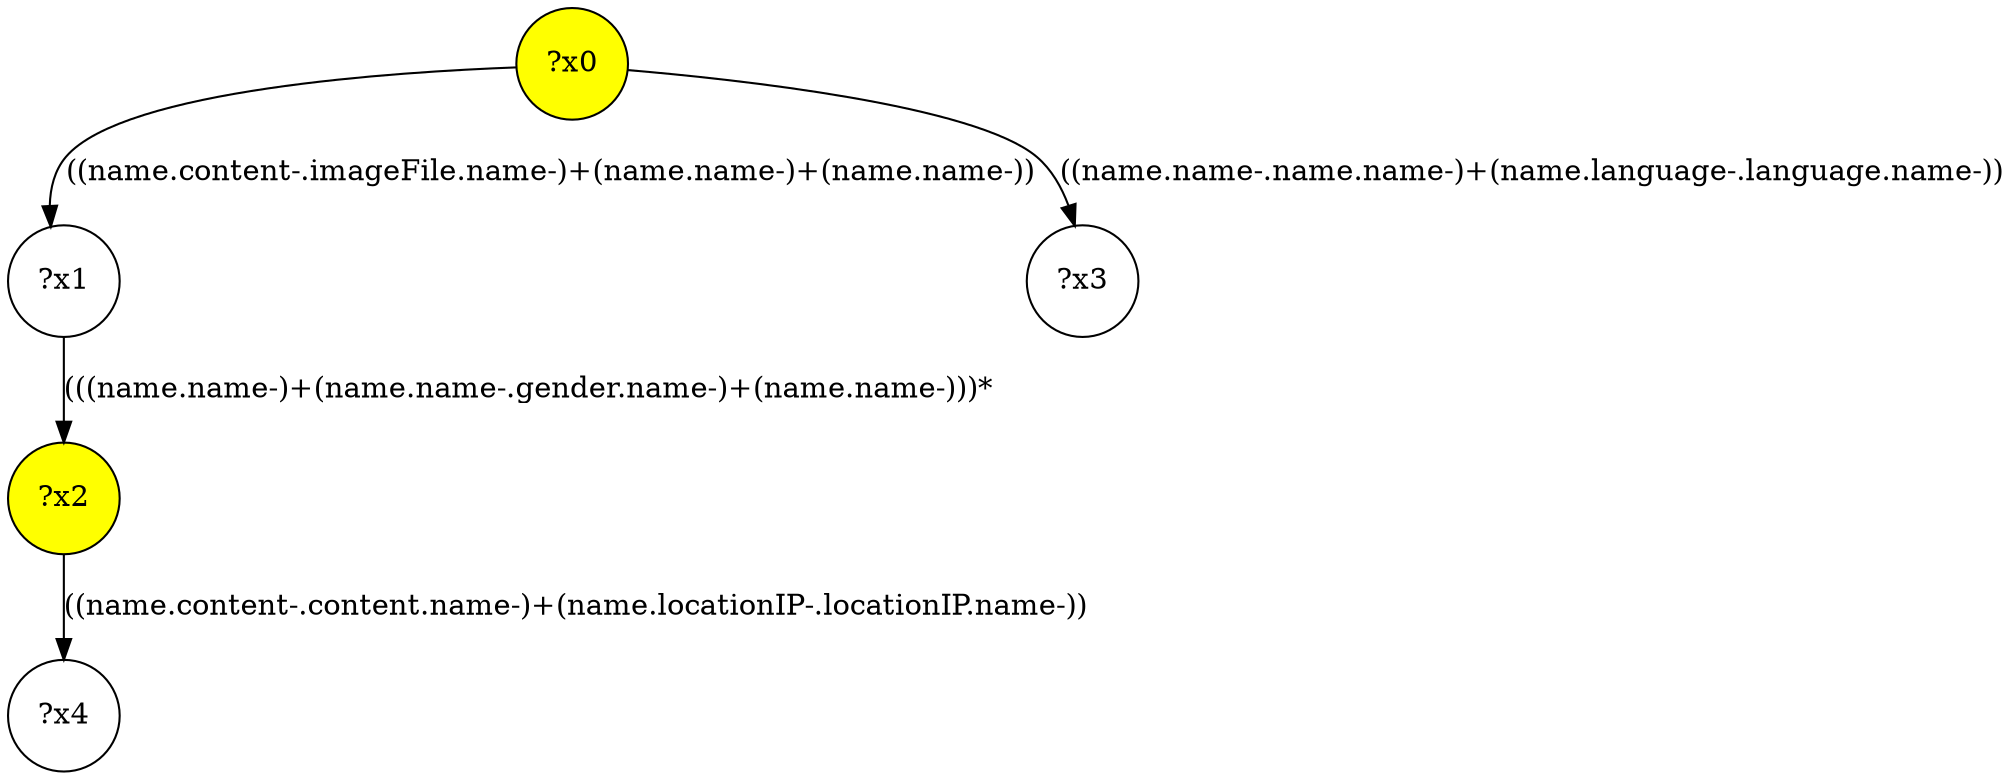 digraph g {
	x0 [fillcolor="yellow", style="filled," shape=circle, label="?x0"];
	x2 [fillcolor="yellow", style="filled," shape=circle, label="?x2"];
	x1 [shape=circle, label="?x1"];
	x0 -> x1 [label="((name.content-.imageFile.name-)+(name.name-)+(name.name-))"];
	x1 -> x2 [label="(((name.name-)+(name.name-.gender.name-)+(name.name-)))*"];
	x3 [shape=circle, label="?x3"];
	x0 -> x3 [label="((name.name-.name.name-)+(name.language-.language.name-))"];
	x4 [shape=circle, label="?x4"];
	x2 -> x4 [label="((name.content-.content.name-)+(name.locationIP-.locationIP.name-))"];
}

